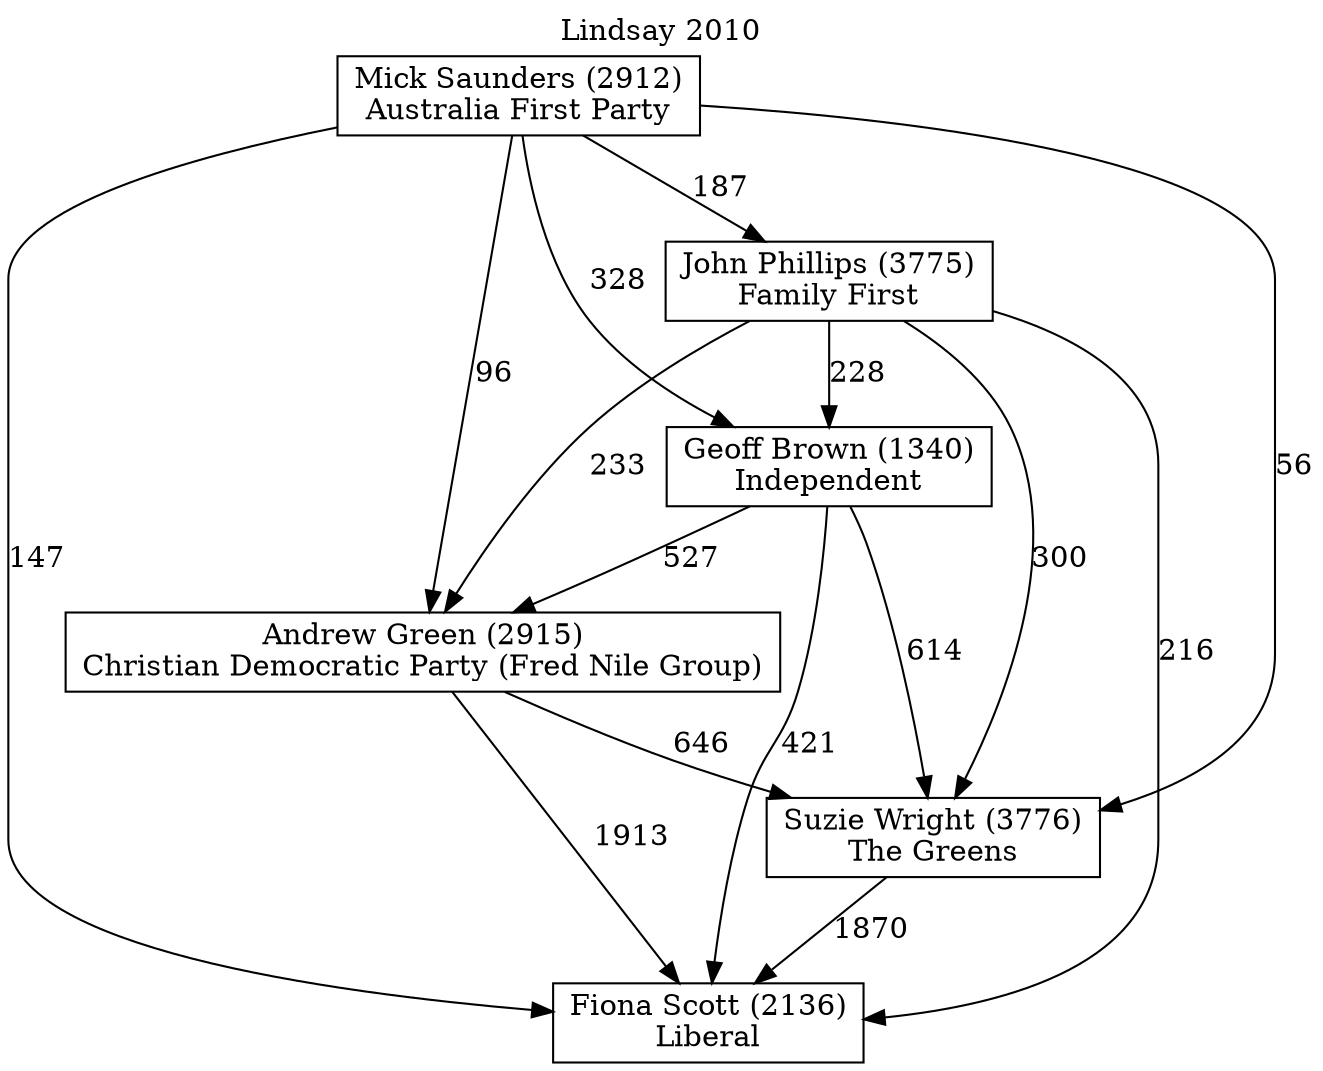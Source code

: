 // House preference flow
digraph "Fiona Scott (2136)_Lindsay_2010" {
	graph [label="Lindsay 2010" labelloc=t mclimit=10]
	node [shape=box]
	"Fiona Scott (2136)" [label="Fiona Scott (2136)
Liberal"]
	"Suzie Wright (3776)" [label="Suzie Wright (3776)
The Greens"]
	"Andrew Green (2915)" [label="Andrew Green (2915)
Christian Democratic Party (Fred Nile Group)"]
	"Geoff Brown (1340)" [label="Geoff Brown (1340)
Independent"]
	"John Phillips (3775)" [label="John Phillips (3775)
Family First"]
	"Mick Saunders (2912)" [label="Mick Saunders (2912)
Australia First Party"]
	"Suzie Wright (3776)" -> "Fiona Scott (2136)" [label=1870]
	"Andrew Green (2915)" -> "Suzie Wright (3776)" [label=646]
	"Geoff Brown (1340)" -> "Andrew Green (2915)" [label=527]
	"John Phillips (3775)" -> "Geoff Brown (1340)" [label=228]
	"Mick Saunders (2912)" -> "John Phillips (3775)" [label=187]
	"Andrew Green (2915)" -> "Fiona Scott (2136)" [label=1913]
	"Geoff Brown (1340)" -> "Fiona Scott (2136)" [label=421]
	"John Phillips (3775)" -> "Fiona Scott (2136)" [label=216]
	"Mick Saunders (2912)" -> "Fiona Scott (2136)" [label=147]
	"Mick Saunders (2912)" -> "Geoff Brown (1340)" [label=328]
	"John Phillips (3775)" -> "Andrew Green (2915)" [label=233]
	"Mick Saunders (2912)" -> "Andrew Green (2915)" [label=96]
	"Geoff Brown (1340)" -> "Suzie Wright (3776)" [label=614]
	"John Phillips (3775)" -> "Suzie Wright (3776)" [label=300]
	"Mick Saunders (2912)" -> "Suzie Wright (3776)" [label=56]
}
